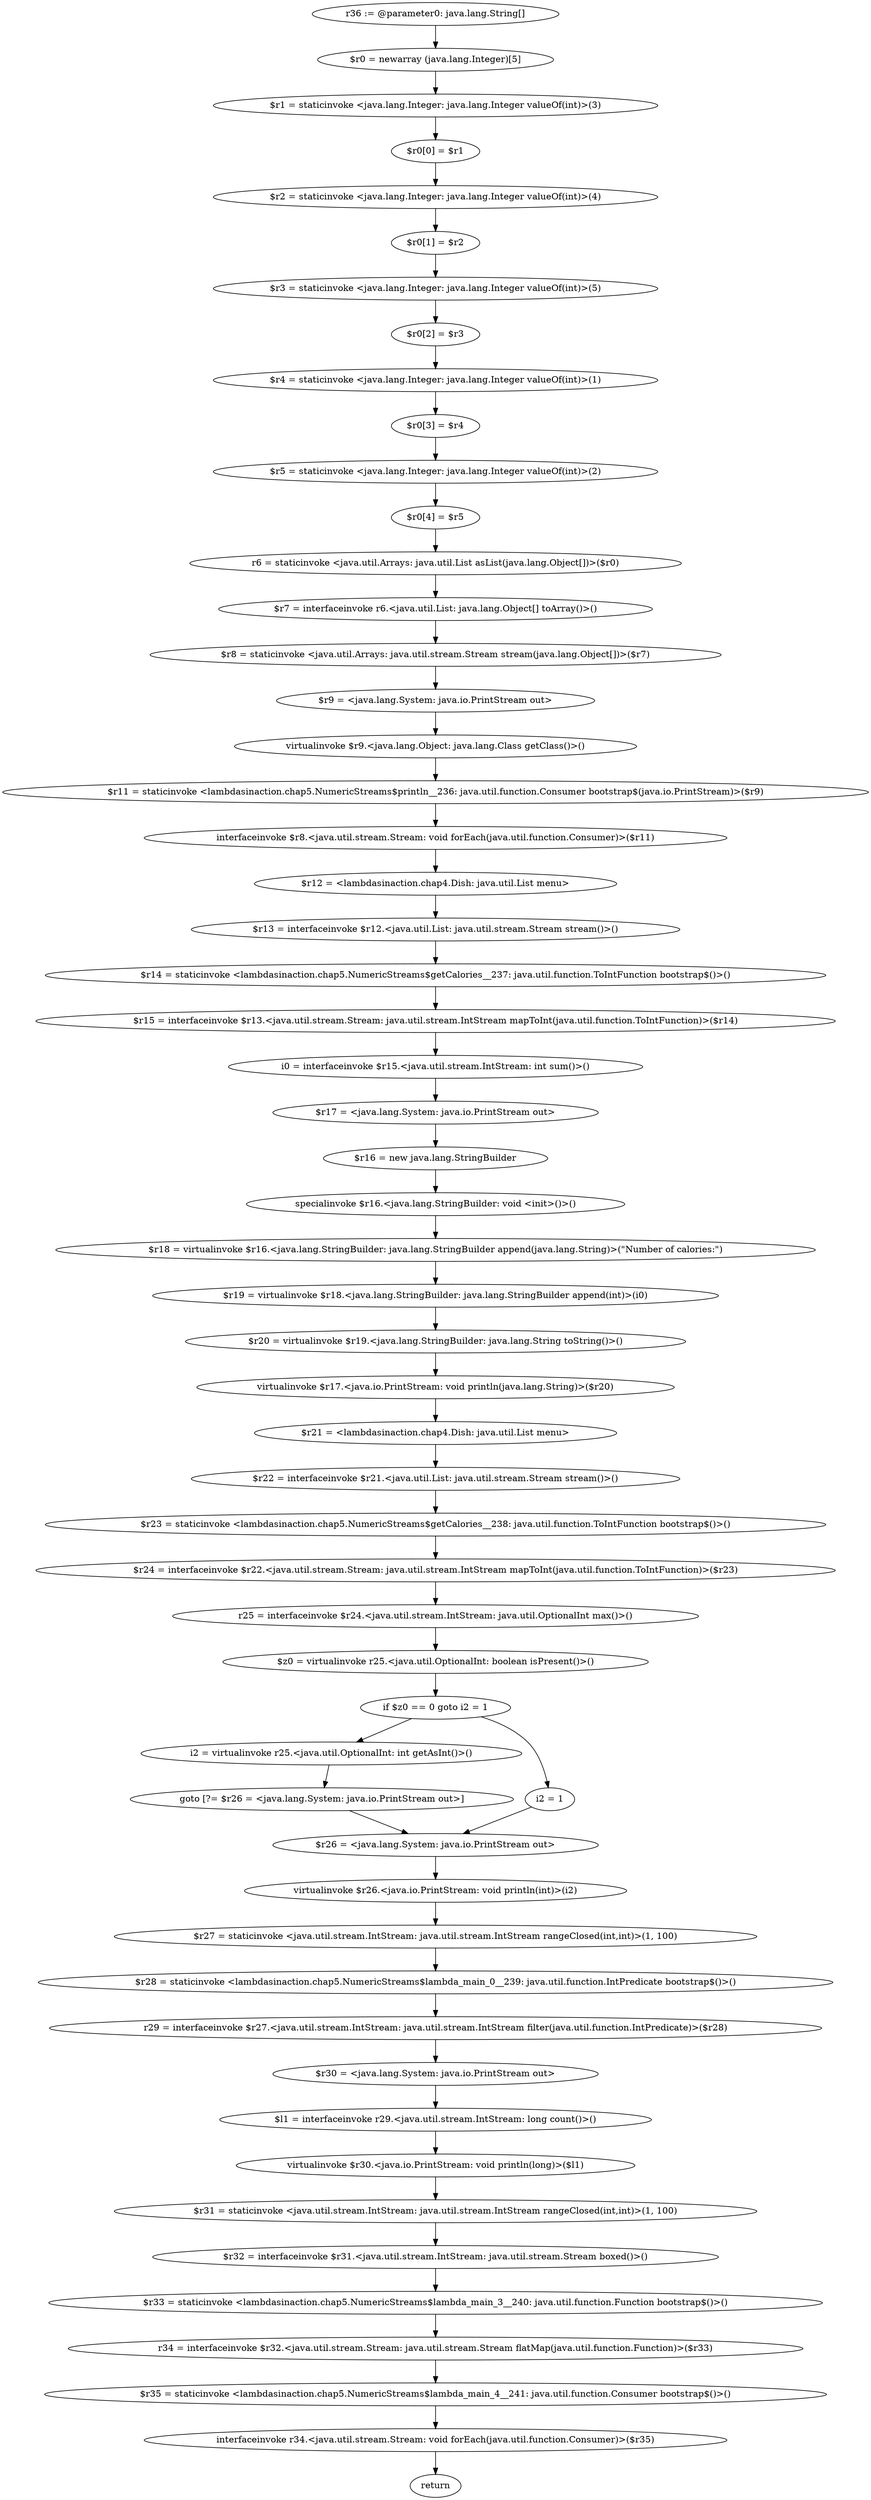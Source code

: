 digraph "unitGraph" {
    "r36 := @parameter0: java.lang.String[]"
    "$r0 = newarray (java.lang.Integer)[5]"
    "$r1 = staticinvoke <java.lang.Integer: java.lang.Integer valueOf(int)>(3)"
    "$r0[0] = $r1"
    "$r2 = staticinvoke <java.lang.Integer: java.lang.Integer valueOf(int)>(4)"
    "$r0[1] = $r2"
    "$r3 = staticinvoke <java.lang.Integer: java.lang.Integer valueOf(int)>(5)"
    "$r0[2] = $r3"
    "$r4 = staticinvoke <java.lang.Integer: java.lang.Integer valueOf(int)>(1)"
    "$r0[3] = $r4"
    "$r5 = staticinvoke <java.lang.Integer: java.lang.Integer valueOf(int)>(2)"
    "$r0[4] = $r5"
    "r6 = staticinvoke <java.util.Arrays: java.util.List asList(java.lang.Object[])>($r0)"
    "$r7 = interfaceinvoke r6.<java.util.List: java.lang.Object[] toArray()>()"
    "$r8 = staticinvoke <java.util.Arrays: java.util.stream.Stream stream(java.lang.Object[])>($r7)"
    "$r9 = <java.lang.System: java.io.PrintStream out>"
    "virtualinvoke $r9.<java.lang.Object: java.lang.Class getClass()>()"
    "$r11 = staticinvoke <lambdasinaction.chap5.NumericStreams$println__236: java.util.function.Consumer bootstrap$(java.io.PrintStream)>($r9)"
    "interfaceinvoke $r8.<java.util.stream.Stream: void forEach(java.util.function.Consumer)>($r11)"
    "$r12 = <lambdasinaction.chap4.Dish: java.util.List menu>"
    "$r13 = interfaceinvoke $r12.<java.util.List: java.util.stream.Stream stream()>()"
    "$r14 = staticinvoke <lambdasinaction.chap5.NumericStreams$getCalories__237: java.util.function.ToIntFunction bootstrap$()>()"
    "$r15 = interfaceinvoke $r13.<java.util.stream.Stream: java.util.stream.IntStream mapToInt(java.util.function.ToIntFunction)>($r14)"
    "i0 = interfaceinvoke $r15.<java.util.stream.IntStream: int sum()>()"
    "$r17 = <java.lang.System: java.io.PrintStream out>"
    "$r16 = new java.lang.StringBuilder"
    "specialinvoke $r16.<java.lang.StringBuilder: void <init>()>()"
    "$r18 = virtualinvoke $r16.<java.lang.StringBuilder: java.lang.StringBuilder append(java.lang.String)>(\"Number of calories:\")"
    "$r19 = virtualinvoke $r18.<java.lang.StringBuilder: java.lang.StringBuilder append(int)>(i0)"
    "$r20 = virtualinvoke $r19.<java.lang.StringBuilder: java.lang.String toString()>()"
    "virtualinvoke $r17.<java.io.PrintStream: void println(java.lang.String)>($r20)"
    "$r21 = <lambdasinaction.chap4.Dish: java.util.List menu>"
    "$r22 = interfaceinvoke $r21.<java.util.List: java.util.stream.Stream stream()>()"
    "$r23 = staticinvoke <lambdasinaction.chap5.NumericStreams$getCalories__238: java.util.function.ToIntFunction bootstrap$()>()"
    "$r24 = interfaceinvoke $r22.<java.util.stream.Stream: java.util.stream.IntStream mapToInt(java.util.function.ToIntFunction)>($r23)"
    "r25 = interfaceinvoke $r24.<java.util.stream.IntStream: java.util.OptionalInt max()>()"
    "$z0 = virtualinvoke r25.<java.util.OptionalInt: boolean isPresent()>()"
    "if $z0 == 0 goto i2 = 1"
    "i2 = virtualinvoke r25.<java.util.OptionalInt: int getAsInt()>()"
    "goto [?= $r26 = <java.lang.System: java.io.PrintStream out>]"
    "i2 = 1"
    "$r26 = <java.lang.System: java.io.PrintStream out>"
    "virtualinvoke $r26.<java.io.PrintStream: void println(int)>(i2)"
    "$r27 = staticinvoke <java.util.stream.IntStream: java.util.stream.IntStream rangeClosed(int,int)>(1, 100)"
    "$r28 = staticinvoke <lambdasinaction.chap5.NumericStreams$lambda_main_0__239: java.util.function.IntPredicate bootstrap$()>()"
    "r29 = interfaceinvoke $r27.<java.util.stream.IntStream: java.util.stream.IntStream filter(java.util.function.IntPredicate)>($r28)"
    "$r30 = <java.lang.System: java.io.PrintStream out>"
    "$l1 = interfaceinvoke r29.<java.util.stream.IntStream: long count()>()"
    "virtualinvoke $r30.<java.io.PrintStream: void println(long)>($l1)"
    "$r31 = staticinvoke <java.util.stream.IntStream: java.util.stream.IntStream rangeClosed(int,int)>(1, 100)"
    "$r32 = interfaceinvoke $r31.<java.util.stream.IntStream: java.util.stream.Stream boxed()>()"
    "$r33 = staticinvoke <lambdasinaction.chap5.NumericStreams$lambda_main_3__240: java.util.function.Function bootstrap$()>()"
    "r34 = interfaceinvoke $r32.<java.util.stream.Stream: java.util.stream.Stream flatMap(java.util.function.Function)>($r33)"
    "$r35 = staticinvoke <lambdasinaction.chap5.NumericStreams$lambda_main_4__241: java.util.function.Consumer bootstrap$()>()"
    "interfaceinvoke r34.<java.util.stream.Stream: void forEach(java.util.function.Consumer)>($r35)"
    "return"
    "r36 := @parameter0: java.lang.String[]"->"$r0 = newarray (java.lang.Integer)[5]";
    "$r0 = newarray (java.lang.Integer)[5]"->"$r1 = staticinvoke <java.lang.Integer: java.lang.Integer valueOf(int)>(3)";
    "$r1 = staticinvoke <java.lang.Integer: java.lang.Integer valueOf(int)>(3)"->"$r0[0] = $r1";
    "$r0[0] = $r1"->"$r2 = staticinvoke <java.lang.Integer: java.lang.Integer valueOf(int)>(4)";
    "$r2 = staticinvoke <java.lang.Integer: java.lang.Integer valueOf(int)>(4)"->"$r0[1] = $r2";
    "$r0[1] = $r2"->"$r3 = staticinvoke <java.lang.Integer: java.lang.Integer valueOf(int)>(5)";
    "$r3 = staticinvoke <java.lang.Integer: java.lang.Integer valueOf(int)>(5)"->"$r0[2] = $r3";
    "$r0[2] = $r3"->"$r4 = staticinvoke <java.lang.Integer: java.lang.Integer valueOf(int)>(1)";
    "$r4 = staticinvoke <java.lang.Integer: java.lang.Integer valueOf(int)>(1)"->"$r0[3] = $r4";
    "$r0[3] = $r4"->"$r5 = staticinvoke <java.lang.Integer: java.lang.Integer valueOf(int)>(2)";
    "$r5 = staticinvoke <java.lang.Integer: java.lang.Integer valueOf(int)>(2)"->"$r0[4] = $r5";
    "$r0[4] = $r5"->"r6 = staticinvoke <java.util.Arrays: java.util.List asList(java.lang.Object[])>($r0)";
    "r6 = staticinvoke <java.util.Arrays: java.util.List asList(java.lang.Object[])>($r0)"->"$r7 = interfaceinvoke r6.<java.util.List: java.lang.Object[] toArray()>()";
    "$r7 = interfaceinvoke r6.<java.util.List: java.lang.Object[] toArray()>()"->"$r8 = staticinvoke <java.util.Arrays: java.util.stream.Stream stream(java.lang.Object[])>($r7)";
    "$r8 = staticinvoke <java.util.Arrays: java.util.stream.Stream stream(java.lang.Object[])>($r7)"->"$r9 = <java.lang.System: java.io.PrintStream out>";
    "$r9 = <java.lang.System: java.io.PrintStream out>"->"virtualinvoke $r9.<java.lang.Object: java.lang.Class getClass()>()";
    "virtualinvoke $r9.<java.lang.Object: java.lang.Class getClass()>()"->"$r11 = staticinvoke <lambdasinaction.chap5.NumericStreams$println__236: java.util.function.Consumer bootstrap$(java.io.PrintStream)>($r9)";
    "$r11 = staticinvoke <lambdasinaction.chap5.NumericStreams$println__236: java.util.function.Consumer bootstrap$(java.io.PrintStream)>($r9)"->"interfaceinvoke $r8.<java.util.stream.Stream: void forEach(java.util.function.Consumer)>($r11)";
    "interfaceinvoke $r8.<java.util.stream.Stream: void forEach(java.util.function.Consumer)>($r11)"->"$r12 = <lambdasinaction.chap4.Dish: java.util.List menu>";
    "$r12 = <lambdasinaction.chap4.Dish: java.util.List menu>"->"$r13 = interfaceinvoke $r12.<java.util.List: java.util.stream.Stream stream()>()";
    "$r13 = interfaceinvoke $r12.<java.util.List: java.util.stream.Stream stream()>()"->"$r14 = staticinvoke <lambdasinaction.chap5.NumericStreams$getCalories__237: java.util.function.ToIntFunction bootstrap$()>()";
    "$r14 = staticinvoke <lambdasinaction.chap5.NumericStreams$getCalories__237: java.util.function.ToIntFunction bootstrap$()>()"->"$r15 = interfaceinvoke $r13.<java.util.stream.Stream: java.util.stream.IntStream mapToInt(java.util.function.ToIntFunction)>($r14)";
    "$r15 = interfaceinvoke $r13.<java.util.stream.Stream: java.util.stream.IntStream mapToInt(java.util.function.ToIntFunction)>($r14)"->"i0 = interfaceinvoke $r15.<java.util.stream.IntStream: int sum()>()";
    "i0 = interfaceinvoke $r15.<java.util.stream.IntStream: int sum()>()"->"$r17 = <java.lang.System: java.io.PrintStream out>";
    "$r17 = <java.lang.System: java.io.PrintStream out>"->"$r16 = new java.lang.StringBuilder";
    "$r16 = new java.lang.StringBuilder"->"specialinvoke $r16.<java.lang.StringBuilder: void <init>()>()";
    "specialinvoke $r16.<java.lang.StringBuilder: void <init>()>()"->"$r18 = virtualinvoke $r16.<java.lang.StringBuilder: java.lang.StringBuilder append(java.lang.String)>(\"Number of calories:\")";
    "$r18 = virtualinvoke $r16.<java.lang.StringBuilder: java.lang.StringBuilder append(java.lang.String)>(\"Number of calories:\")"->"$r19 = virtualinvoke $r18.<java.lang.StringBuilder: java.lang.StringBuilder append(int)>(i0)";
    "$r19 = virtualinvoke $r18.<java.lang.StringBuilder: java.lang.StringBuilder append(int)>(i0)"->"$r20 = virtualinvoke $r19.<java.lang.StringBuilder: java.lang.String toString()>()";
    "$r20 = virtualinvoke $r19.<java.lang.StringBuilder: java.lang.String toString()>()"->"virtualinvoke $r17.<java.io.PrintStream: void println(java.lang.String)>($r20)";
    "virtualinvoke $r17.<java.io.PrintStream: void println(java.lang.String)>($r20)"->"$r21 = <lambdasinaction.chap4.Dish: java.util.List menu>";
    "$r21 = <lambdasinaction.chap4.Dish: java.util.List menu>"->"$r22 = interfaceinvoke $r21.<java.util.List: java.util.stream.Stream stream()>()";
    "$r22 = interfaceinvoke $r21.<java.util.List: java.util.stream.Stream stream()>()"->"$r23 = staticinvoke <lambdasinaction.chap5.NumericStreams$getCalories__238: java.util.function.ToIntFunction bootstrap$()>()";
    "$r23 = staticinvoke <lambdasinaction.chap5.NumericStreams$getCalories__238: java.util.function.ToIntFunction bootstrap$()>()"->"$r24 = interfaceinvoke $r22.<java.util.stream.Stream: java.util.stream.IntStream mapToInt(java.util.function.ToIntFunction)>($r23)";
    "$r24 = interfaceinvoke $r22.<java.util.stream.Stream: java.util.stream.IntStream mapToInt(java.util.function.ToIntFunction)>($r23)"->"r25 = interfaceinvoke $r24.<java.util.stream.IntStream: java.util.OptionalInt max()>()";
    "r25 = interfaceinvoke $r24.<java.util.stream.IntStream: java.util.OptionalInt max()>()"->"$z0 = virtualinvoke r25.<java.util.OptionalInt: boolean isPresent()>()";
    "$z0 = virtualinvoke r25.<java.util.OptionalInt: boolean isPresent()>()"->"if $z0 == 0 goto i2 = 1";
    "if $z0 == 0 goto i2 = 1"->"i2 = virtualinvoke r25.<java.util.OptionalInt: int getAsInt()>()";
    "if $z0 == 0 goto i2 = 1"->"i2 = 1";
    "i2 = virtualinvoke r25.<java.util.OptionalInt: int getAsInt()>()"->"goto [?= $r26 = <java.lang.System: java.io.PrintStream out>]";
    "goto [?= $r26 = <java.lang.System: java.io.PrintStream out>]"->"$r26 = <java.lang.System: java.io.PrintStream out>";
    "i2 = 1"->"$r26 = <java.lang.System: java.io.PrintStream out>";
    "$r26 = <java.lang.System: java.io.PrintStream out>"->"virtualinvoke $r26.<java.io.PrintStream: void println(int)>(i2)";
    "virtualinvoke $r26.<java.io.PrintStream: void println(int)>(i2)"->"$r27 = staticinvoke <java.util.stream.IntStream: java.util.stream.IntStream rangeClosed(int,int)>(1, 100)";
    "$r27 = staticinvoke <java.util.stream.IntStream: java.util.stream.IntStream rangeClosed(int,int)>(1, 100)"->"$r28 = staticinvoke <lambdasinaction.chap5.NumericStreams$lambda_main_0__239: java.util.function.IntPredicate bootstrap$()>()";
    "$r28 = staticinvoke <lambdasinaction.chap5.NumericStreams$lambda_main_0__239: java.util.function.IntPredicate bootstrap$()>()"->"r29 = interfaceinvoke $r27.<java.util.stream.IntStream: java.util.stream.IntStream filter(java.util.function.IntPredicate)>($r28)";
    "r29 = interfaceinvoke $r27.<java.util.stream.IntStream: java.util.stream.IntStream filter(java.util.function.IntPredicate)>($r28)"->"$r30 = <java.lang.System: java.io.PrintStream out>";
    "$r30 = <java.lang.System: java.io.PrintStream out>"->"$l1 = interfaceinvoke r29.<java.util.stream.IntStream: long count()>()";
    "$l1 = interfaceinvoke r29.<java.util.stream.IntStream: long count()>()"->"virtualinvoke $r30.<java.io.PrintStream: void println(long)>($l1)";
    "virtualinvoke $r30.<java.io.PrintStream: void println(long)>($l1)"->"$r31 = staticinvoke <java.util.stream.IntStream: java.util.stream.IntStream rangeClosed(int,int)>(1, 100)";
    "$r31 = staticinvoke <java.util.stream.IntStream: java.util.stream.IntStream rangeClosed(int,int)>(1, 100)"->"$r32 = interfaceinvoke $r31.<java.util.stream.IntStream: java.util.stream.Stream boxed()>()";
    "$r32 = interfaceinvoke $r31.<java.util.stream.IntStream: java.util.stream.Stream boxed()>()"->"$r33 = staticinvoke <lambdasinaction.chap5.NumericStreams$lambda_main_3__240: java.util.function.Function bootstrap$()>()";
    "$r33 = staticinvoke <lambdasinaction.chap5.NumericStreams$lambda_main_3__240: java.util.function.Function bootstrap$()>()"->"r34 = interfaceinvoke $r32.<java.util.stream.Stream: java.util.stream.Stream flatMap(java.util.function.Function)>($r33)";
    "r34 = interfaceinvoke $r32.<java.util.stream.Stream: java.util.stream.Stream flatMap(java.util.function.Function)>($r33)"->"$r35 = staticinvoke <lambdasinaction.chap5.NumericStreams$lambda_main_4__241: java.util.function.Consumer bootstrap$()>()";
    "$r35 = staticinvoke <lambdasinaction.chap5.NumericStreams$lambda_main_4__241: java.util.function.Consumer bootstrap$()>()"->"interfaceinvoke r34.<java.util.stream.Stream: void forEach(java.util.function.Consumer)>($r35)";
    "interfaceinvoke r34.<java.util.stream.Stream: void forEach(java.util.function.Consumer)>($r35)"->"return";
}
